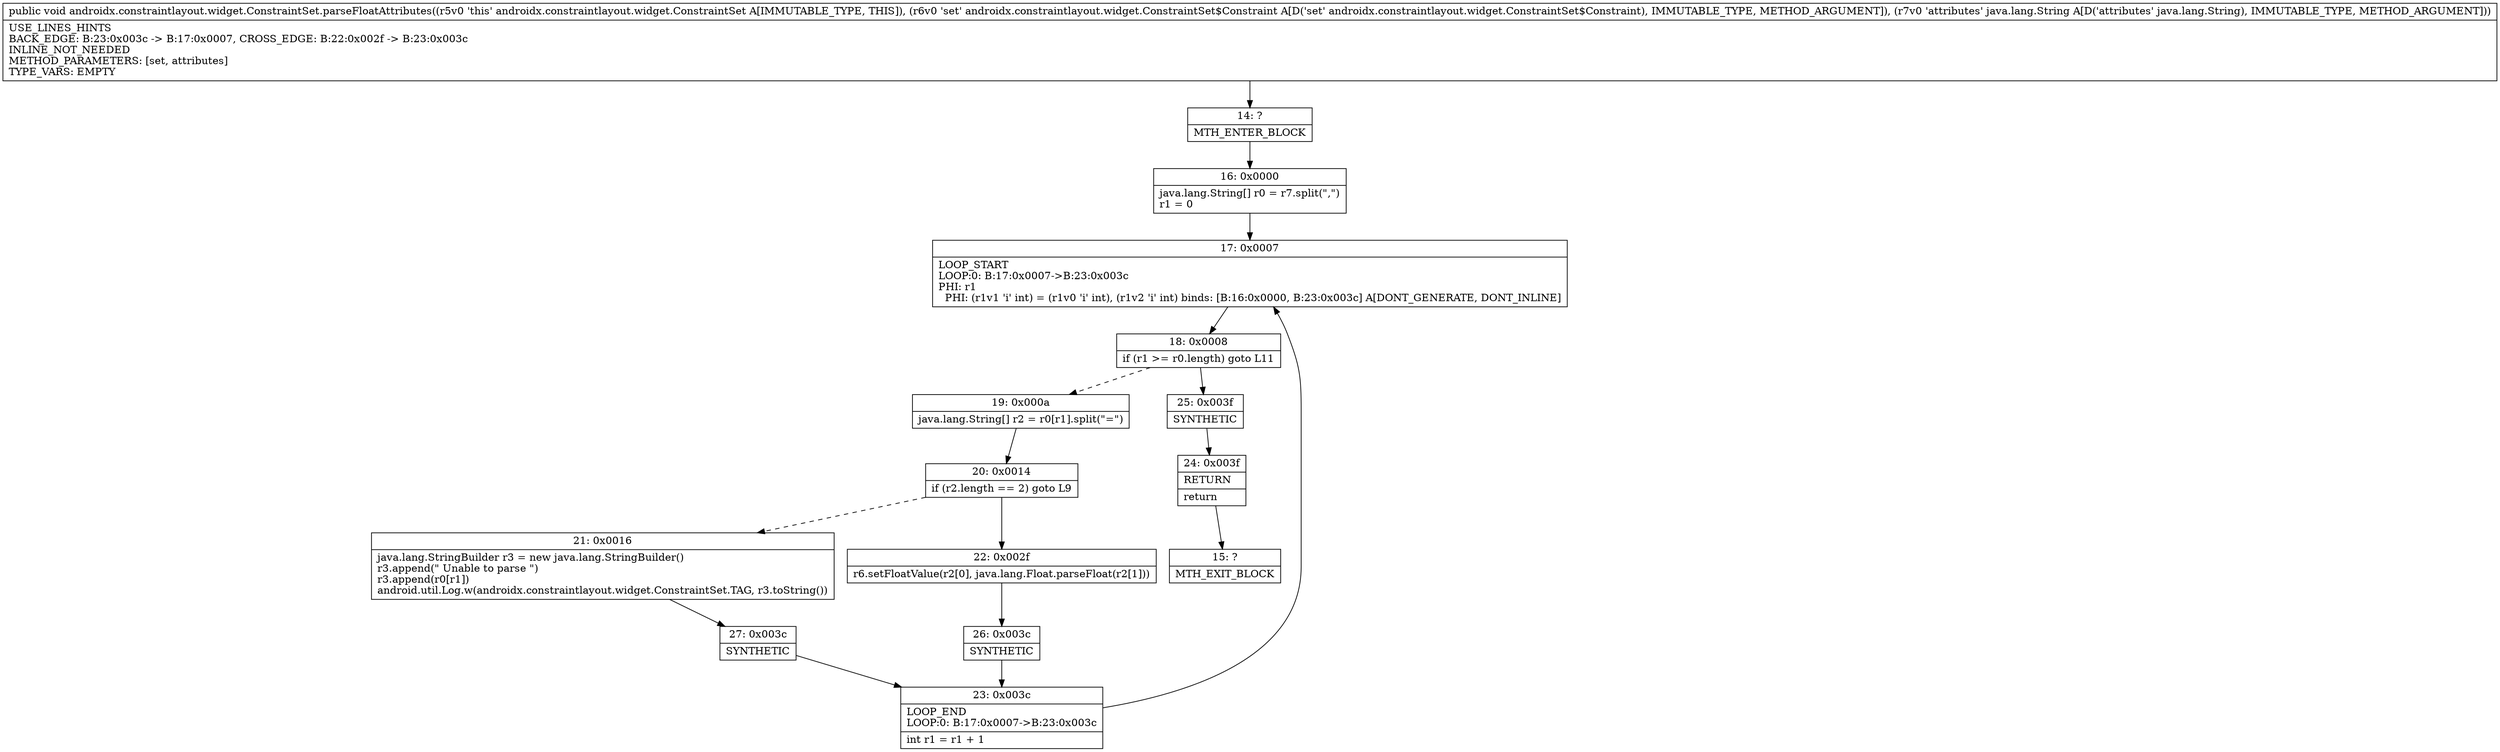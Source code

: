 digraph "CFG forandroidx.constraintlayout.widget.ConstraintSet.parseFloatAttributes(Landroidx\/constraintlayout\/widget\/ConstraintSet$Constraint;Ljava\/lang\/String;)V" {
Node_14 [shape=record,label="{14\:\ ?|MTH_ENTER_BLOCK\l}"];
Node_16 [shape=record,label="{16\:\ 0x0000|java.lang.String[] r0 = r7.split(\",\")\lr1 = 0\l}"];
Node_17 [shape=record,label="{17\:\ 0x0007|LOOP_START\lLOOP:0: B:17:0x0007\-\>B:23:0x003c\lPHI: r1 \l  PHI: (r1v1 'i' int) = (r1v0 'i' int), (r1v2 'i' int) binds: [B:16:0x0000, B:23:0x003c] A[DONT_GENERATE, DONT_INLINE]\l}"];
Node_18 [shape=record,label="{18\:\ 0x0008|if (r1 \>= r0.length) goto L11\l}"];
Node_19 [shape=record,label="{19\:\ 0x000a|java.lang.String[] r2 = r0[r1].split(\"=\")\l}"];
Node_20 [shape=record,label="{20\:\ 0x0014|if (r2.length == 2) goto L9\l}"];
Node_21 [shape=record,label="{21\:\ 0x0016|java.lang.StringBuilder r3 = new java.lang.StringBuilder()\lr3.append(\" Unable to parse \")\lr3.append(r0[r1])\landroid.util.Log.w(androidx.constraintlayout.widget.ConstraintSet.TAG, r3.toString())\l}"];
Node_27 [shape=record,label="{27\:\ 0x003c|SYNTHETIC\l}"];
Node_23 [shape=record,label="{23\:\ 0x003c|LOOP_END\lLOOP:0: B:17:0x0007\-\>B:23:0x003c\l|int r1 = r1 + 1\l}"];
Node_22 [shape=record,label="{22\:\ 0x002f|r6.setFloatValue(r2[0], java.lang.Float.parseFloat(r2[1]))\l}"];
Node_26 [shape=record,label="{26\:\ 0x003c|SYNTHETIC\l}"];
Node_25 [shape=record,label="{25\:\ 0x003f|SYNTHETIC\l}"];
Node_24 [shape=record,label="{24\:\ 0x003f|RETURN\l|return\l}"];
Node_15 [shape=record,label="{15\:\ ?|MTH_EXIT_BLOCK\l}"];
MethodNode[shape=record,label="{public void androidx.constraintlayout.widget.ConstraintSet.parseFloatAttributes((r5v0 'this' androidx.constraintlayout.widget.ConstraintSet A[IMMUTABLE_TYPE, THIS]), (r6v0 'set' androidx.constraintlayout.widget.ConstraintSet$Constraint A[D('set' androidx.constraintlayout.widget.ConstraintSet$Constraint), IMMUTABLE_TYPE, METHOD_ARGUMENT]), (r7v0 'attributes' java.lang.String A[D('attributes' java.lang.String), IMMUTABLE_TYPE, METHOD_ARGUMENT]))  | USE_LINES_HINTS\lBACK_EDGE: B:23:0x003c \-\> B:17:0x0007, CROSS_EDGE: B:22:0x002f \-\> B:23:0x003c\lINLINE_NOT_NEEDED\lMETHOD_PARAMETERS: [set, attributes]\lTYPE_VARS: EMPTY\l}"];
MethodNode -> Node_14;Node_14 -> Node_16;
Node_16 -> Node_17;
Node_17 -> Node_18;
Node_18 -> Node_19[style=dashed];
Node_18 -> Node_25;
Node_19 -> Node_20;
Node_20 -> Node_21[style=dashed];
Node_20 -> Node_22;
Node_21 -> Node_27;
Node_27 -> Node_23;
Node_23 -> Node_17;
Node_22 -> Node_26;
Node_26 -> Node_23;
Node_25 -> Node_24;
Node_24 -> Node_15;
}

